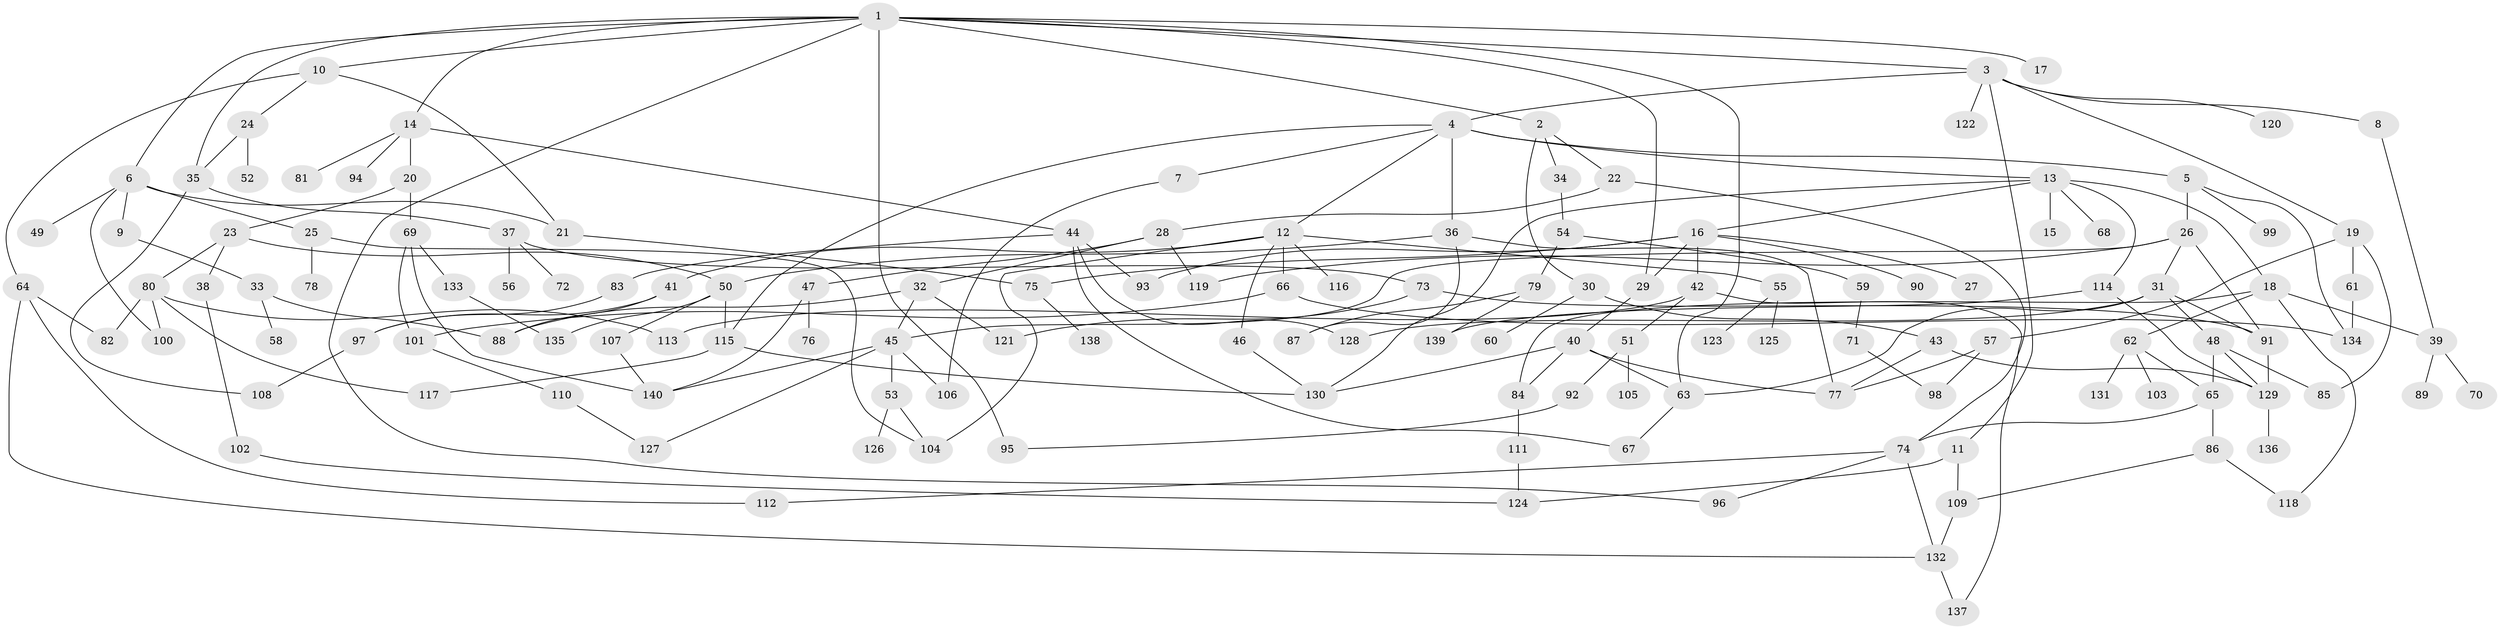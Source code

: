 // Generated by graph-tools (version 1.1) at 2025/41/03/09/25 04:41:22]
// undirected, 140 vertices, 201 edges
graph export_dot {
graph [start="1"]
  node [color=gray90,style=filled];
  1;
  2;
  3;
  4;
  5;
  6;
  7;
  8;
  9;
  10;
  11;
  12;
  13;
  14;
  15;
  16;
  17;
  18;
  19;
  20;
  21;
  22;
  23;
  24;
  25;
  26;
  27;
  28;
  29;
  30;
  31;
  32;
  33;
  34;
  35;
  36;
  37;
  38;
  39;
  40;
  41;
  42;
  43;
  44;
  45;
  46;
  47;
  48;
  49;
  50;
  51;
  52;
  53;
  54;
  55;
  56;
  57;
  58;
  59;
  60;
  61;
  62;
  63;
  64;
  65;
  66;
  67;
  68;
  69;
  70;
  71;
  72;
  73;
  74;
  75;
  76;
  77;
  78;
  79;
  80;
  81;
  82;
  83;
  84;
  85;
  86;
  87;
  88;
  89;
  90;
  91;
  92;
  93;
  94;
  95;
  96;
  97;
  98;
  99;
  100;
  101;
  102;
  103;
  104;
  105;
  106;
  107;
  108;
  109;
  110;
  111;
  112;
  113;
  114;
  115;
  116;
  117;
  118;
  119;
  120;
  121;
  122;
  123;
  124;
  125;
  126;
  127;
  128;
  129;
  130;
  131;
  132;
  133;
  134;
  135;
  136;
  137;
  138;
  139;
  140;
  1 -- 2;
  1 -- 3;
  1 -- 6;
  1 -- 10;
  1 -- 14;
  1 -- 17;
  1 -- 63;
  1 -- 29;
  1 -- 96;
  1 -- 35;
  1 -- 95;
  2 -- 22;
  2 -- 30;
  2 -- 34;
  3 -- 4;
  3 -- 8;
  3 -- 11;
  3 -- 19;
  3 -- 120;
  3 -- 122;
  4 -- 5;
  4 -- 7;
  4 -- 12;
  4 -- 13;
  4 -- 36;
  4 -- 115;
  5 -- 26;
  5 -- 99;
  5 -- 134;
  6 -- 9;
  6 -- 21;
  6 -- 25;
  6 -- 49;
  6 -- 100;
  7 -- 106;
  8 -- 39;
  9 -- 33;
  10 -- 24;
  10 -- 64;
  10 -- 21;
  11 -- 109;
  11 -- 124;
  12 -- 41;
  12 -- 46;
  12 -- 55;
  12 -- 66;
  12 -- 116;
  12 -- 104;
  13 -- 15;
  13 -- 16;
  13 -- 18;
  13 -- 68;
  13 -- 114;
  13 -- 130;
  14 -- 20;
  14 -- 44;
  14 -- 81;
  14 -- 94;
  16 -- 27;
  16 -- 29;
  16 -- 42;
  16 -- 75;
  16 -- 90;
  16 -- 93;
  18 -- 62;
  18 -- 39;
  18 -- 84;
  18 -- 118;
  19 -- 57;
  19 -- 61;
  19 -- 85;
  20 -- 23;
  20 -- 69;
  21 -- 75;
  22 -- 28;
  22 -- 74;
  23 -- 38;
  23 -- 50;
  23 -- 80;
  24 -- 35;
  24 -- 52;
  25 -- 78;
  25 -- 104;
  26 -- 31;
  26 -- 119;
  26 -- 91;
  26 -- 45;
  28 -- 32;
  28 -- 47;
  28 -- 119;
  29 -- 40;
  30 -- 43;
  30 -- 60;
  31 -- 48;
  31 -- 91;
  31 -- 128;
  31 -- 63;
  32 -- 45;
  32 -- 121;
  32 -- 88;
  33 -- 58;
  33 -- 88;
  34 -- 54;
  35 -- 37;
  35 -- 108;
  36 -- 77;
  36 -- 87;
  36 -- 50;
  37 -- 56;
  37 -- 72;
  37 -- 73;
  38 -- 102;
  39 -- 70;
  39 -- 89;
  40 -- 63;
  40 -- 77;
  40 -- 84;
  40 -- 130;
  41 -- 88;
  41 -- 97;
  42 -- 51;
  42 -- 137;
  42 -- 113;
  43 -- 129;
  43 -- 77;
  44 -- 67;
  44 -- 83;
  44 -- 93;
  44 -- 128;
  45 -- 53;
  45 -- 106;
  45 -- 140;
  45 -- 127;
  46 -- 130;
  47 -- 76;
  47 -- 140;
  48 -- 65;
  48 -- 85;
  48 -- 129;
  50 -- 107;
  50 -- 115;
  50 -- 135;
  51 -- 92;
  51 -- 105;
  53 -- 126;
  53 -- 104;
  54 -- 59;
  54 -- 79;
  55 -- 123;
  55 -- 125;
  57 -- 98;
  57 -- 77;
  59 -- 71;
  61 -- 134;
  62 -- 103;
  62 -- 131;
  62 -- 65;
  63 -- 67;
  64 -- 112;
  64 -- 132;
  64 -- 82;
  65 -- 74;
  65 -- 86;
  66 -- 101;
  66 -- 134;
  69 -- 133;
  69 -- 140;
  69 -- 101;
  71 -- 98;
  73 -- 91;
  73 -- 121;
  74 -- 96;
  74 -- 132;
  74 -- 112;
  75 -- 138;
  79 -- 87;
  79 -- 139;
  80 -- 82;
  80 -- 100;
  80 -- 113;
  80 -- 117;
  83 -- 97;
  84 -- 111;
  86 -- 118;
  86 -- 109;
  91 -- 129;
  92 -- 95;
  97 -- 108;
  101 -- 110;
  102 -- 124;
  107 -- 140;
  109 -- 132;
  110 -- 127;
  111 -- 124;
  114 -- 139;
  114 -- 129;
  115 -- 117;
  115 -- 130;
  129 -- 136;
  132 -- 137;
  133 -- 135;
}
